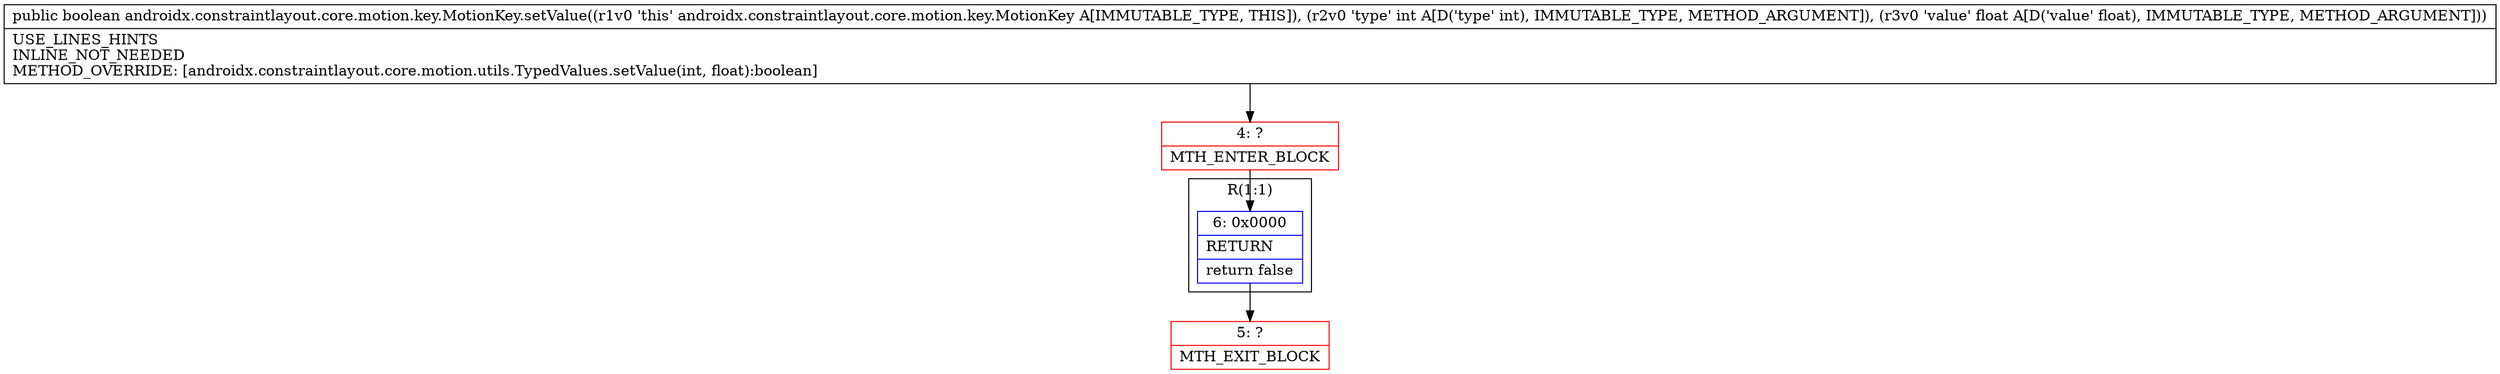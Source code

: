 digraph "CFG forandroidx.constraintlayout.core.motion.key.MotionKey.setValue(IF)Z" {
subgraph cluster_Region_887552344 {
label = "R(1:1)";
node [shape=record,color=blue];
Node_6 [shape=record,label="{6\:\ 0x0000|RETURN\l|return false\l}"];
}
Node_4 [shape=record,color=red,label="{4\:\ ?|MTH_ENTER_BLOCK\l}"];
Node_5 [shape=record,color=red,label="{5\:\ ?|MTH_EXIT_BLOCK\l}"];
MethodNode[shape=record,label="{public boolean androidx.constraintlayout.core.motion.key.MotionKey.setValue((r1v0 'this' androidx.constraintlayout.core.motion.key.MotionKey A[IMMUTABLE_TYPE, THIS]), (r2v0 'type' int A[D('type' int), IMMUTABLE_TYPE, METHOD_ARGUMENT]), (r3v0 'value' float A[D('value' float), IMMUTABLE_TYPE, METHOD_ARGUMENT]))  | USE_LINES_HINTS\lINLINE_NOT_NEEDED\lMETHOD_OVERRIDE: [androidx.constraintlayout.core.motion.utils.TypedValues.setValue(int, float):boolean]\l}"];
MethodNode -> Node_4;Node_6 -> Node_5;
Node_4 -> Node_6;
}

